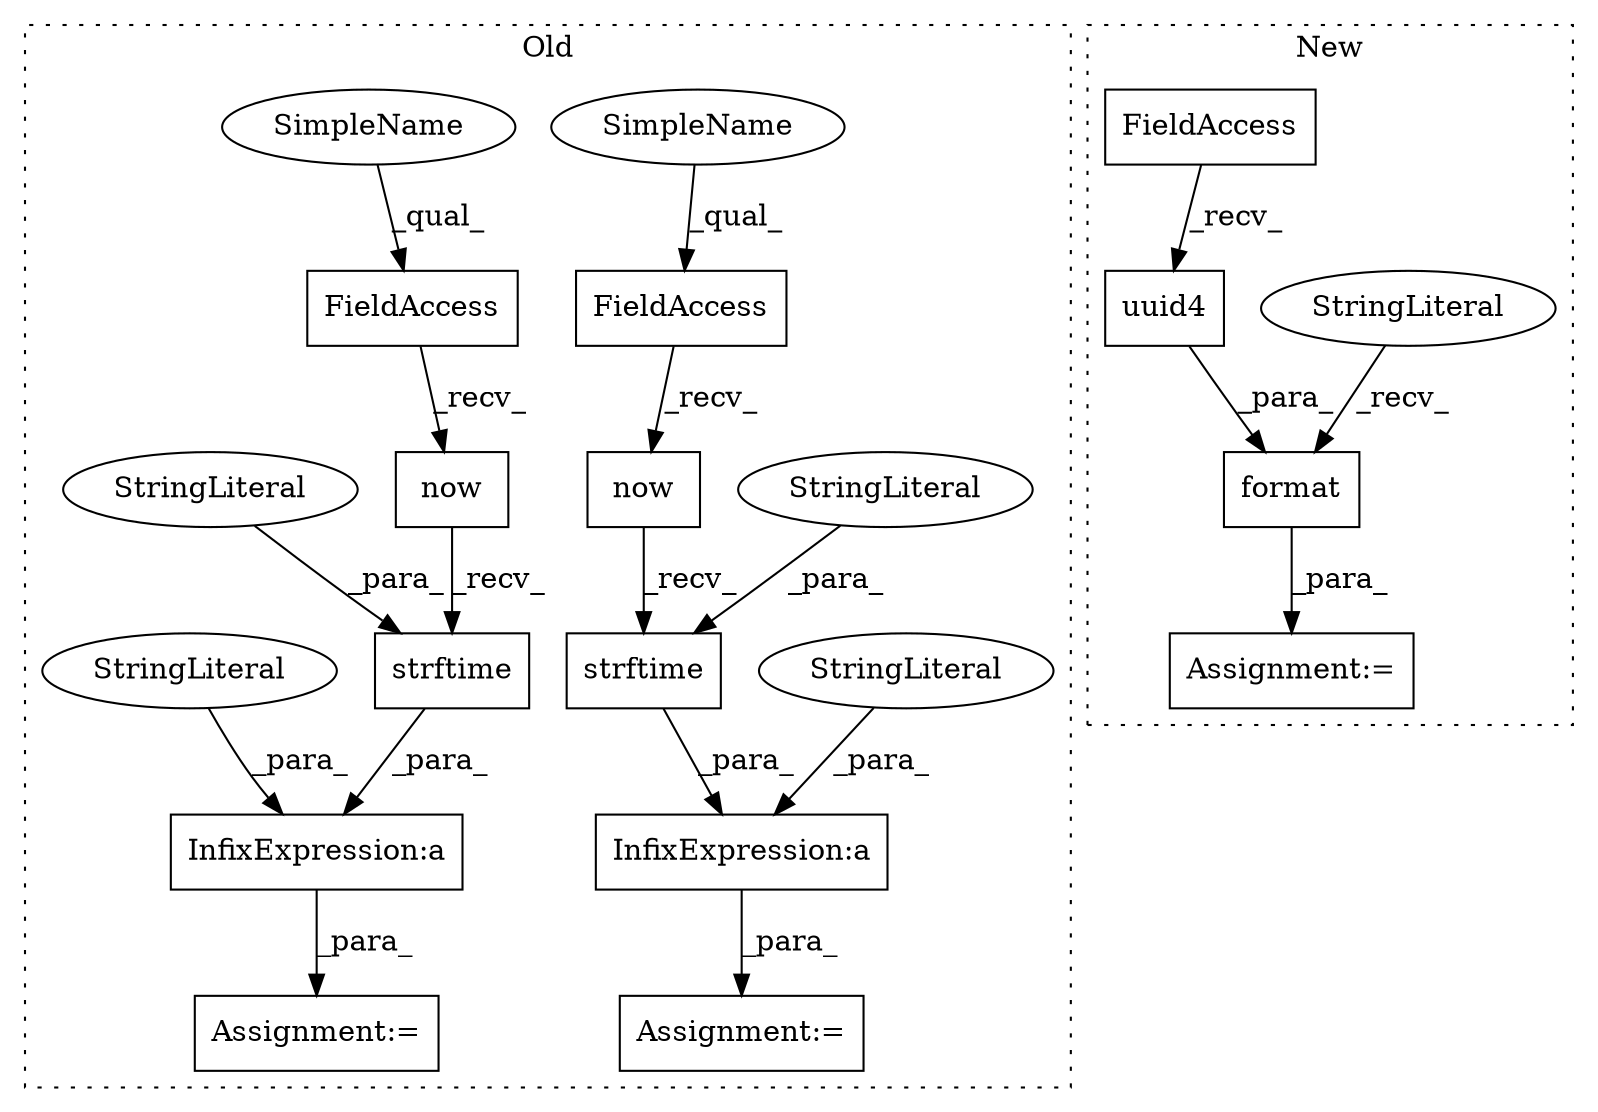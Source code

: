 digraph G {
subgraph cluster0 {
1 [label="now" a="32" s="289" l="5" shape="box"];
4 [label="InfixExpression:a" a="27" s="268" l="3" shape="box"];
5 [label="FieldAccess" a="22" s="271" l="17" shape="box"];
6 [label="StringLiteral" a="45" s="256" l="12" shape="ellipse"];
7 [label="strftime" a="32" s="295,318" l="9,1" shape="box"];
8 [label="StringLiteral" a="45" s="304" l="14" shape="ellipse"];
10 [label="Assignment:=" a="7" s="254" l="1" shape="box"];
13 [label="FieldAccess" a="22" s="368" l="17" shape="box"];
14 [label="now" a="32" s="386" l="5" shape="box"];
15 [label="InfixExpression:a" a="27" s="365" l="3" shape="box"];
16 [label="strftime" a="32" s="392,415" l="9,1" shape="box"];
17 [label="StringLiteral" a="45" s="401" l="14" shape="ellipse"];
18 [label="Assignment:=" a="7" s="347" l="1" shape="box"];
19 [label="StringLiteral" a="45" s="349" l="16" shape="ellipse"];
20 [label="SimpleName" a="42" s="271" l="8" shape="ellipse"];
21 [label="SimpleName" a="42" s="368" l="8" shape="ellipse"];
label = "Old";
style="dotted";
}
subgraph cluster1 {
2 [label="format" a="32" s="266,285" l="7,1" shape="box"];
3 [label="StringLiteral" a="45" s="251" l="14" shape="ellipse"];
9 [label="Assignment:=" a="7" s="250" l="1" shape="box"];
11 [label="uuid4" a="32" s="278" l="7" shape="box"];
12 [label="FieldAccess" a="22" s="273" l="4" shape="box"];
label = "New";
style="dotted";
}
1 -> 7 [label="_recv_"];
2 -> 9 [label="_para_"];
3 -> 2 [label="_recv_"];
4 -> 10 [label="_para_"];
5 -> 1 [label="_recv_"];
6 -> 4 [label="_para_"];
7 -> 4 [label="_para_"];
8 -> 7 [label="_para_"];
11 -> 2 [label="_para_"];
12 -> 11 [label="_recv_"];
13 -> 14 [label="_recv_"];
14 -> 16 [label="_recv_"];
15 -> 18 [label="_para_"];
16 -> 15 [label="_para_"];
17 -> 16 [label="_para_"];
19 -> 15 [label="_para_"];
20 -> 5 [label="_qual_"];
21 -> 13 [label="_qual_"];
}